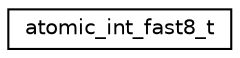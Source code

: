 digraph "Graphical Class Hierarchy"
{
 // LATEX_PDF_SIZE
  edge [fontname="Helvetica",fontsize="10",labelfontname="Helvetica",labelfontsize="10"];
  node [fontname="Helvetica",fontsize="10",shape=record];
  rankdir="LR";
  Node0 [label="atomic_int_fast8_t",height=0.2,width=0.4,color="black", fillcolor="white", style="filled",URL="$structatomic__int__fast8__t.html",tooltip="Type with the same alignment and size as atomic_int_fast8_t"];
}
